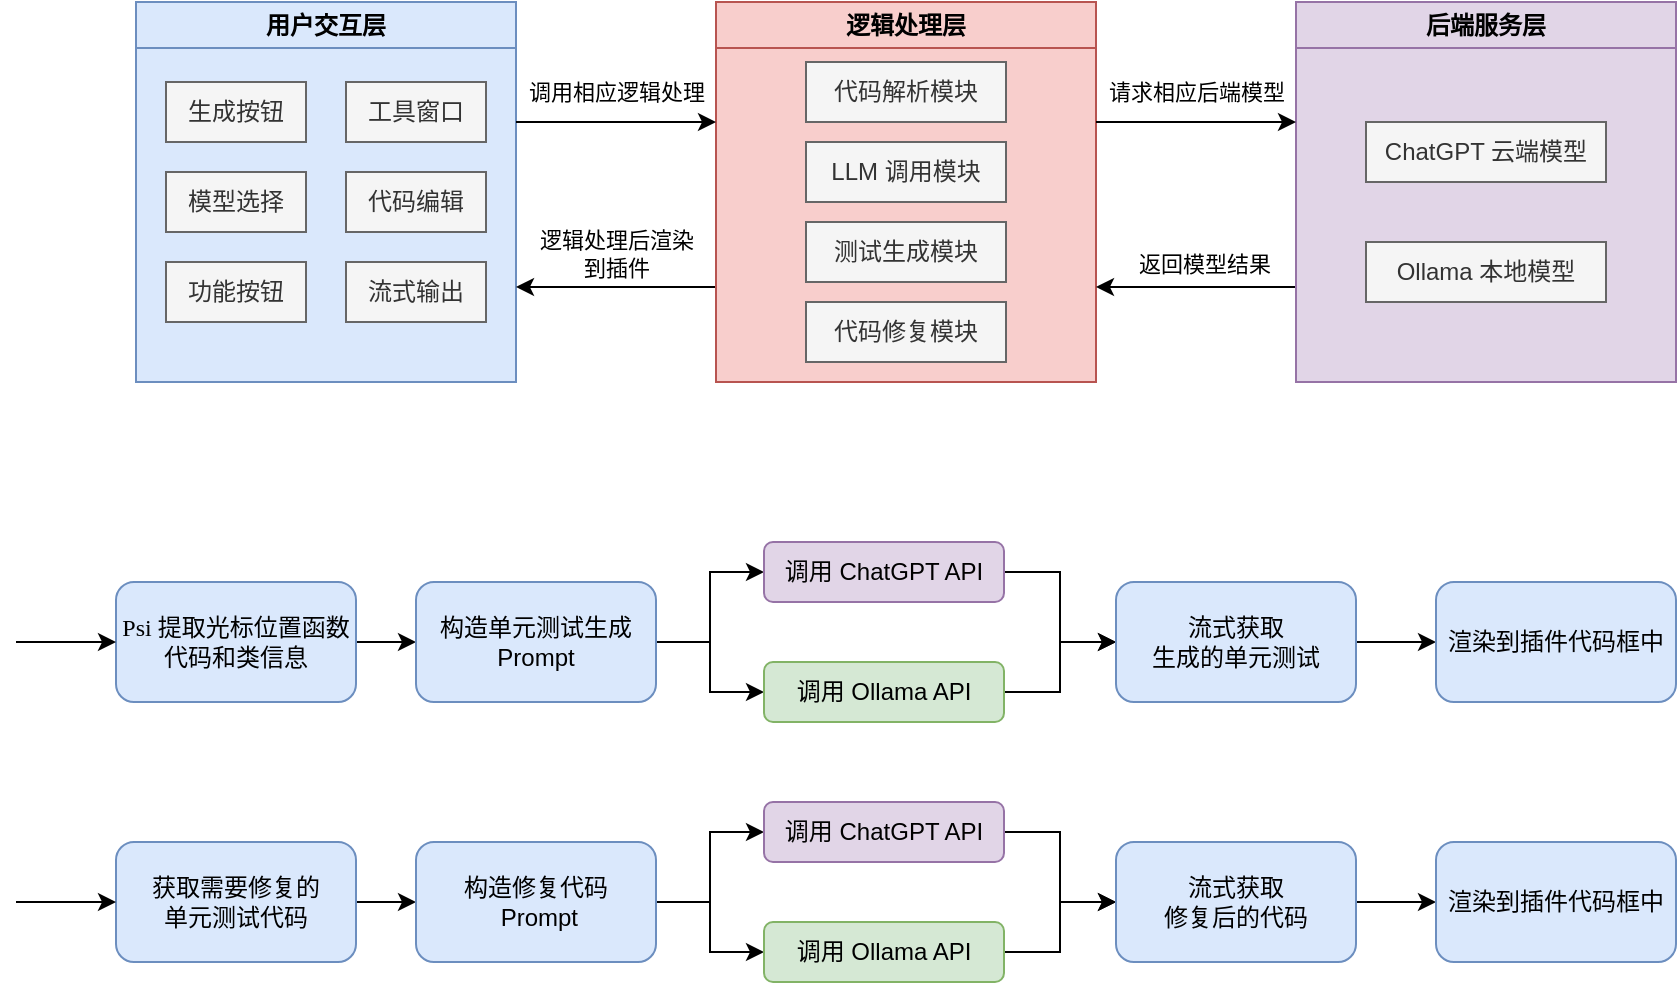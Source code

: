 <mxfile version="26.2.6">
  <diagram name="第 1 页" id="6DpLlCWaY8ZBgLnBTP_y">
    <mxGraphModel dx="2015" dy="751" grid="0" gridSize="10" guides="1" tooltips="1" connect="1" arrows="1" fold="1" page="0" pageScale="1" pageWidth="827" pageHeight="1169" math="0" shadow="0">
      <root>
        <mxCell id="0" />
        <mxCell id="1" parent="0" />
        <mxCell id="aPi-cPo7kPyFYFWUjn6L-5" value="" style="group" vertex="1" connectable="0" parent="1">
          <mxGeometry x="-500" y="95" width="770" height="190" as="geometry" />
        </mxCell>
        <mxCell id="Bfk7pSOGzqyUmf910UU_-28" value="&lt;div&gt;用户交互层&lt;/div&gt;" style="swimlane;whiteSpace=wrap;html=1;startSize=23;fillColor=#dae8fc;strokeColor=#6c8ebf;swimlaneFillColor=#DAE8FC;" parent="aPi-cPo7kPyFYFWUjn6L-5" vertex="1">
          <mxGeometry width="190" height="190" as="geometry">
            <mxRectangle x="-170" y="80" width="100" height="30" as="alternateBounds" />
          </mxGeometry>
        </mxCell>
        <mxCell id="Bfk7pSOGzqyUmf910UU_-29" value="生成按钮" style="rounded=0;whiteSpace=wrap;html=1;fillColor=#f5f5f5;fontColor=#333333;strokeColor=#666666;" parent="Bfk7pSOGzqyUmf910UU_-28" vertex="1">
          <mxGeometry x="15" y="40" width="70" height="30" as="geometry" />
        </mxCell>
        <mxCell id="Bfk7pSOGzqyUmf910UU_-30" value="工具窗口" style="rounded=0;whiteSpace=wrap;html=1;fillColor=#f5f5f5;fontColor=#333333;strokeColor=#666666;" parent="Bfk7pSOGzqyUmf910UU_-28" vertex="1">
          <mxGeometry x="105" y="40" width="70" height="30" as="geometry" />
        </mxCell>
        <mxCell id="Bfk7pSOGzqyUmf910UU_-31" value="模型选择" style="rounded=0;whiteSpace=wrap;html=1;fillColor=#f5f5f5;fontColor=#333333;strokeColor=#666666;" parent="Bfk7pSOGzqyUmf910UU_-28" vertex="1">
          <mxGeometry x="15" y="85" width="70" height="30" as="geometry" />
        </mxCell>
        <mxCell id="Bfk7pSOGzqyUmf910UU_-32" value="代码编辑" style="rounded=0;whiteSpace=wrap;html=1;fillColor=#f5f5f5;fontColor=#333333;strokeColor=#666666;" parent="Bfk7pSOGzqyUmf910UU_-28" vertex="1">
          <mxGeometry x="105" y="85" width="70" height="30" as="geometry" />
        </mxCell>
        <mxCell id="Bfk7pSOGzqyUmf910UU_-33" value="功能按钮" style="rounded=0;whiteSpace=wrap;html=1;fillColor=#f5f5f5;fontColor=#333333;strokeColor=#666666;" parent="Bfk7pSOGzqyUmf910UU_-28" vertex="1">
          <mxGeometry x="15" y="130" width="70" height="30" as="geometry" />
        </mxCell>
        <mxCell id="Bfk7pSOGzqyUmf910UU_-34" value="流式输出" style="rounded=0;whiteSpace=wrap;html=1;fillColor=#f5f5f5;fontColor=#333333;strokeColor=#666666;" parent="Bfk7pSOGzqyUmf910UU_-28" vertex="1">
          <mxGeometry x="105" y="130" width="70" height="30" as="geometry" />
        </mxCell>
        <mxCell id="Bfk7pSOGzqyUmf910UU_-35" style="edgeStyle=orthogonalEdgeStyle;rounded=0;orthogonalLoop=1;jettySize=auto;html=1;exitX=0;exitY=0.75;exitDx=0;exitDy=0;entryX=1;entryY=0.75;entryDx=0;entryDy=0;" parent="aPi-cPo7kPyFYFWUjn6L-5" source="Bfk7pSOGzqyUmf910UU_-37" target="Bfk7pSOGzqyUmf910UU_-28" edge="1">
          <mxGeometry relative="1" as="geometry" />
        </mxCell>
        <mxCell id="Bfk7pSOGzqyUmf910UU_-36" value="&lt;div&gt;逻辑处理后渲染&lt;/div&gt;&lt;div&gt;到插件&lt;/div&gt;" style="edgeLabel;html=1;align=center;verticalAlign=middle;resizable=0;points=[];" parent="Bfk7pSOGzqyUmf910UU_-35" vertex="1" connectable="0">
          <mxGeometry x="-0.18" y="1" relative="1" as="geometry">
            <mxPoint x="-9" y="-18" as="offset" />
          </mxGeometry>
        </mxCell>
        <mxCell id="Bfk7pSOGzqyUmf910UU_-37" value="&lt;div&gt;逻辑处理层&lt;/div&gt;" style="swimlane;whiteSpace=wrap;html=1;startSize=23;fillColor=#f8cecc;strokeColor=#b85450;swimlaneFillColor=#F8CECC;" parent="aPi-cPo7kPyFYFWUjn6L-5" vertex="1">
          <mxGeometry x="290" width="190" height="190" as="geometry">
            <mxRectangle x="-170" y="80" width="100" height="30" as="alternateBounds" />
          </mxGeometry>
        </mxCell>
        <mxCell id="Bfk7pSOGzqyUmf910UU_-38" value="代码解析模块" style="rounded=0;whiteSpace=wrap;html=1;fillColor=#f5f5f5;strokeColor=#666666;fontColor=#333333;" parent="Bfk7pSOGzqyUmf910UU_-37" vertex="1">
          <mxGeometry x="45" y="30" width="100" height="30" as="geometry" />
        </mxCell>
        <mxCell id="Bfk7pSOGzqyUmf910UU_-39" value="LLM 调用模块" style="rounded=0;whiteSpace=wrap;html=1;fillColor=#f5f5f5;strokeColor=#666666;fontColor=#333333;" parent="Bfk7pSOGzqyUmf910UU_-37" vertex="1">
          <mxGeometry x="45" y="70" width="100" height="30" as="geometry" />
        </mxCell>
        <mxCell id="Bfk7pSOGzqyUmf910UU_-40" value="测试生成模块" style="rounded=0;whiteSpace=wrap;html=1;fillColor=#f5f5f5;strokeColor=#666666;fontColor=#333333;" parent="Bfk7pSOGzqyUmf910UU_-37" vertex="1">
          <mxGeometry x="45" y="110" width="100" height="30" as="geometry" />
        </mxCell>
        <mxCell id="Bfk7pSOGzqyUmf910UU_-41" value="代码修复模块" style="rounded=0;whiteSpace=wrap;html=1;fillColor=#f5f5f5;strokeColor=#666666;fontColor=#333333;" parent="Bfk7pSOGzqyUmf910UU_-37" vertex="1">
          <mxGeometry x="45" y="150" width="100" height="30" as="geometry" />
        </mxCell>
        <mxCell id="Bfk7pSOGzqyUmf910UU_-42" style="edgeStyle=orthogonalEdgeStyle;rounded=0;orthogonalLoop=1;jettySize=auto;html=1;exitX=0;exitY=0.75;exitDx=0;exitDy=0;entryX=1;entryY=0.75;entryDx=0;entryDy=0;" parent="aPi-cPo7kPyFYFWUjn6L-5" source="Bfk7pSOGzqyUmf910UU_-44" target="Bfk7pSOGzqyUmf910UU_-37" edge="1">
          <mxGeometry relative="1" as="geometry" />
        </mxCell>
        <mxCell id="Bfk7pSOGzqyUmf910UU_-43" value="返回模型结果" style="edgeLabel;html=1;align=center;verticalAlign=middle;resizable=0;points=[];" parent="Bfk7pSOGzqyUmf910UU_-42" vertex="1" connectable="0">
          <mxGeometry x="-0.08" relative="1" as="geometry">
            <mxPoint y="-12" as="offset" />
          </mxGeometry>
        </mxCell>
        <mxCell id="Bfk7pSOGzqyUmf910UU_-44" value="&lt;div&gt;后端服务层&lt;/div&gt;" style="swimlane;whiteSpace=wrap;html=1;startSize=23;fillColor=#e1d5e7;strokeColor=#9673a6;swimlaneFillColor=#E1D5E7;" parent="aPi-cPo7kPyFYFWUjn6L-5" vertex="1">
          <mxGeometry x="580" width="190" height="190" as="geometry">
            <mxRectangle x="-170" y="80" width="100" height="30" as="alternateBounds" />
          </mxGeometry>
        </mxCell>
        <mxCell id="Bfk7pSOGzqyUmf910UU_-45" value="ChatGPT 云端模型" style="rounded=0;whiteSpace=wrap;html=1;fillColor=#f5f5f5;strokeColor=#666666;fontColor=#333333;" parent="Bfk7pSOGzqyUmf910UU_-44" vertex="1">
          <mxGeometry x="35" y="60" width="120" height="30" as="geometry" />
        </mxCell>
        <mxCell id="Bfk7pSOGzqyUmf910UU_-46" value="Ollama 本地模型" style="rounded=0;whiteSpace=wrap;html=1;fillColor=#f5f5f5;strokeColor=#666666;fontColor=#333333;" parent="Bfk7pSOGzqyUmf910UU_-44" vertex="1">
          <mxGeometry x="35" y="120" width="120" height="30" as="geometry" />
        </mxCell>
        <mxCell id="Bfk7pSOGzqyUmf910UU_-47" value="" style="endArrow=classic;html=1;rounded=0;" parent="aPi-cPo7kPyFYFWUjn6L-5" edge="1">
          <mxGeometry width="50" height="50" relative="1" as="geometry">
            <mxPoint x="190" y="60" as="sourcePoint" />
            <mxPoint x="290" y="60" as="targetPoint" />
          </mxGeometry>
        </mxCell>
        <mxCell id="Bfk7pSOGzqyUmf910UU_-48" value="&lt;div&gt;调用相应逻辑处理&lt;/div&gt;" style="edgeLabel;html=1;align=center;verticalAlign=middle;resizable=0;points=[];" parent="Bfk7pSOGzqyUmf910UU_-47" vertex="1" connectable="0">
          <mxGeometry x="0.04" y="2" relative="1" as="geometry">
            <mxPoint x="-2" y="-13" as="offset" />
          </mxGeometry>
        </mxCell>
        <mxCell id="Bfk7pSOGzqyUmf910UU_-49" value="" style="endArrow=classic;html=1;rounded=0;" parent="aPi-cPo7kPyFYFWUjn6L-5" edge="1">
          <mxGeometry width="50" height="50" relative="1" as="geometry">
            <mxPoint x="480" y="60" as="sourcePoint" />
            <mxPoint x="580" y="60" as="targetPoint" />
          </mxGeometry>
        </mxCell>
        <mxCell id="Bfk7pSOGzqyUmf910UU_-50" value="请求相应后端模型" style="edgeLabel;html=1;align=center;verticalAlign=middle;resizable=0;points=[];" parent="Bfk7pSOGzqyUmf910UU_-49" vertex="1" connectable="0">
          <mxGeometry x="-0.24" y="-1" relative="1" as="geometry">
            <mxPoint x="12" y="-16" as="offset" />
          </mxGeometry>
        </mxCell>
        <mxCell id="aPi-cPo7kPyFYFWUjn6L-6" value="" style="group" vertex="1" connectable="0" parent="1">
          <mxGeometry x="-560" y="365" width="830" height="90" as="geometry" />
        </mxCell>
        <mxCell id="Bfk7pSOGzqyUmf910UU_-2" value="" style="edgeStyle=orthogonalEdgeStyle;rounded=0;orthogonalLoop=1;jettySize=auto;html=1;" parent="aPi-cPo7kPyFYFWUjn6L-6" source="Bfk7pSOGzqyUmf910UU_-3" target="Bfk7pSOGzqyUmf910UU_-7" edge="1">
          <mxGeometry relative="1" as="geometry" />
        </mxCell>
        <mxCell id="Bfk7pSOGzqyUmf910UU_-3" value="&lt;p class=&quot;MsoNormal&quot;&gt;&lt;span style=&quot;mso-spacerun:&#39;yes&#39;;font-family:宋体;mso-bidi-font-family:&#39;Times New Roman&#39;;&lt;br/&gt;font-size:10.5pt;mso-font-kerning:1.0pt;&quot;&gt;&lt;font face=&quot;宋体&quot;&gt;Psi 提取光标位置函数代码和类信息&lt;/font&gt;&lt;/span&gt;&lt;/p&gt;" style="rounded=1;whiteSpace=wrap;html=1;fillColor=#dae8fc;strokeColor=#6c8ebf;" parent="aPi-cPo7kPyFYFWUjn6L-6" vertex="1">
          <mxGeometry x="50" y="20" width="120" height="60" as="geometry" />
        </mxCell>
        <mxCell id="Bfk7pSOGzqyUmf910UU_-4" value="" style="endArrow=classic;html=1;rounded=0;entryX=0;entryY=0.5;entryDx=0;entryDy=0;" parent="aPi-cPo7kPyFYFWUjn6L-6" target="Bfk7pSOGzqyUmf910UU_-3" edge="1">
          <mxGeometry width="50" height="50" relative="1" as="geometry">
            <mxPoint y="50" as="sourcePoint" />
            <mxPoint x="60" y="50" as="targetPoint" />
          </mxGeometry>
        </mxCell>
        <mxCell id="Bfk7pSOGzqyUmf910UU_-5" value="" style="edgeStyle=orthogonalEdgeStyle;rounded=0;orthogonalLoop=1;jettySize=auto;html=1;entryX=0;entryY=0.5;entryDx=0;entryDy=0;" parent="aPi-cPo7kPyFYFWUjn6L-6" source="Bfk7pSOGzqyUmf910UU_-7" target="Bfk7pSOGzqyUmf910UU_-9" edge="1">
          <mxGeometry relative="1" as="geometry" />
        </mxCell>
        <mxCell id="Bfk7pSOGzqyUmf910UU_-6" style="edgeStyle=orthogonalEdgeStyle;rounded=0;orthogonalLoop=1;jettySize=auto;html=1;exitX=1;exitY=0.5;exitDx=0;exitDy=0;entryX=0;entryY=0.5;entryDx=0;entryDy=0;" parent="aPi-cPo7kPyFYFWUjn6L-6" source="Bfk7pSOGzqyUmf910UU_-7" target="Bfk7pSOGzqyUmf910UU_-11" edge="1">
          <mxGeometry relative="1" as="geometry" />
        </mxCell>
        <mxCell id="Bfk7pSOGzqyUmf910UU_-7" value="构造单元测试生成Prompt" style="whiteSpace=wrap;html=1;rounded=1;fillColor=#dae8fc;strokeColor=#6c8ebf;" parent="aPi-cPo7kPyFYFWUjn6L-6" vertex="1">
          <mxGeometry x="200" y="20" width="120" height="60" as="geometry" />
        </mxCell>
        <mxCell id="Bfk7pSOGzqyUmf910UU_-8" value="" style="edgeStyle=orthogonalEdgeStyle;rounded=0;orthogonalLoop=1;jettySize=auto;html=1;" parent="aPi-cPo7kPyFYFWUjn6L-6" source="Bfk7pSOGzqyUmf910UU_-9" target="Bfk7pSOGzqyUmf910UU_-13" edge="1">
          <mxGeometry relative="1" as="geometry" />
        </mxCell>
        <mxCell id="Bfk7pSOGzqyUmf910UU_-9" value="调用 ChatGPT API" style="whiteSpace=wrap;html=1;rounded=1;fillColor=#e1d5e7;strokeColor=#9673a6;" parent="aPi-cPo7kPyFYFWUjn6L-6" vertex="1">
          <mxGeometry x="374" width="120" height="30" as="geometry" />
        </mxCell>
        <mxCell id="Bfk7pSOGzqyUmf910UU_-10" style="edgeStyle=orthogonalEdgeStyle;rounded=0;orthogonalLoop=1;jettySize=auto;html=1;exitX=1;exitY=0.5;exitDx=0;exitDy=0;entryX=0;entryY=0.5;entryDx=0;entryDy=0;" parent="aPi-cPo7kPyFYFWUjn6L-6" source="Bfk7pSOGzqyUmf910UU_-11" target="Bfk7pSOGzqyUmf910UU_-13" edge="1">
          <mxGeometry relative="1" as="geometry" />
        </mxCell>
        <mxCell id="Bfk7pSOGzqyUmf910UU_-11" value="调用 Ollama API" style="whiteSpace=wrap;html=1;rounded=1;fillColor=#d5e8d4;strokeColor=#82b366;" parent="aPi-cPo7kPyFYFWUjn6L-6" vertex="1">
          <mxGeometry x="374" y="60" width="120" height="30" as="geometry" />
        </mxCell>
        <mxCell id="Bfk7pSOGzqyUmf910UU_-12" value="" style="edgeStyle=orthogonalEdgeStyle;rounded=0;orthogonalLoop=1;jettySize=auto;html=1;" parent="aPi-cPo7kPyFYFWUjn6L-6" source="Bfk7pSOGzqyUmf910UU_-13" target="Bfk7pSOGzqyUmf910UU_-26" edge="1">
          <mxGeometry relative="1" as="geometry" />
        </mxCell>
        <mxCell id="Bfk7pSOGzqyUmf910UU_-13" value="&lt;div&gt;流式获取&lt;/div&gt;&lt;div&gt;生成的单元测试&lt;/div&gt;" style="rounded=1;whiteSpace=wrap;html=1;fillColor=#dae8fc;strokeColor=#6c8ebf;" parent="aPi-cPo7kPyFYFWUjn6L-6" vertex="1">
          <mxGeometry x="550" y="20" width="120" height="60" as="geometry" />
        </mxCell>
        <mxCell id="Bfk7pSOGzqyUmf910UU_-26" value="渲染到插件代码框中" style="whiteSpace=wrap;html=1;rounded=1;fillColor=#dae8fc;strokeColor=#6c8ebf;" parent="aPi-cPo7kPyFYFWUjn6L-6" vertex="1">
          <mxGeometry x="710" y="20" width="120" height="60" as="geometry" />
        </mxCell>
        <mxCell id="aPi-cPo7kPyFYFWUjn6L-7" value="" style="group" vertex="1" connectable="0" parent="1">
          <mxGeometry x="-560" y="495" width="830" height="90" as="geometry" />
        </mxCell>
        <mxCell id="Bfk7pSOGzqyUmf910UU_-14" value="" style="edgeStyle=orthogonalEdgeStyle;rounded=0;orthogonalLoop=1;jettySize=auto;html=1;" parent="aPi-cPo7kPyFYFWUjn6L-7" source="Bfk7pSOGzqyUmf910UU_-15" target="Bfk7pSOGzqyUmf910UU_-19" edge="1">
          <mxGeometry relative="1" as="geometry" />
        </mxCell>
        <mxCell id="Bfk7pSOGzqyUmf910UU_-15" value="&lt;div&gt;获取需要修复的&lt;/div&gt;&lt;div&gt;单元测试代码&lt;/div&gt;" style="rounded=1;whiteSpace=wrap;html=1;fillColor=#dae8fc;strokeColor=#6c8ebf;" parent="aPi-cPo7kPyFYFWUjn6L-7" vertex="1">
          <mxGeometry x="50" y="20" width="120" height="60" as="geometry" />
        </mxCell>
        <mxCell id="Bfk7pSOGzqyUmf910UU_-16" value="" style="endArrow=classic;html=1;rounded=0;entryX=0;entryY=0.5;entryDx=0;entryDy=0;" parent="aPi-cPo7kPyFYFWUjn6L-7" target="Bfk7pSOGzqyUmf910UU_-15" edge="1">
          <mxGeometry width="50" height="50" relative="1" as="geometry">
            <mxPoint y="50" as="sourcePoint" />
            <mxPoint x="60" y="50" as="targetPoint" />
          </mxGeometry>
        </mxCell>
        <mxCell id="Bfk7pSOGzqyUmf910UU_-17" value="" style="edgeStyle=orthogonalEdgeStyle;rounded=0;orthogonalLoop=1;jettySize=auto;html=1;entryX=0;entryY=0.5;entryDx=0;entryDy=0;" parent="aPi-cPo7kPyFYFWUjn6L-7" source="Bfk7pSOGzqyUmf910UU_-19" target="Bfk7pSOGzqyUmf910UU_-21" edge="1">
          <mxGeometry relative="1" as="geometry" />
        </mxCell>
        <mxCell id="Bfk7pSOGzqyUmf910UU_-18" style="edgeStyle=orthogonalEdgeStyle;rounded=0;orthogonalLoop=1;jettySize=auto;html=1;exitX=1;exitY=0.5;exitDx=0;exitDy=0;entryX=0;entryY=0.5;entryDx=0;entryDy=0;" parent="aPi-cPo7kPyFYFWUjn6L-7" source="Bfk7pSOGzqyUmf910UU_-19" target="Bfk7pSOGzqyUmf910UU_-23" edge="1">
          <mxGeometry relative="1" as="geometry" />
        </mxCell>
        <mxCell id="Bfk7pSOGzqyUmf910UU_-19" value="&lt;div&gt;构造修复代码&lt;/div&gt;&lt;div&gt;&amp;nbsp;Prompt&lt;/div&gt;" style="whiteSpace=wrap;html=1;rounded=1;fillColor=#dae8fc;strokeColor=#6c8ebf;" parent="aPi-cPo7kPyFYFWUjn6L-7" vertex="1">
          <mxGeometry x="200" y="20" width="120" height="60" as="geometry" />
        </mxCell>
        <mxCell id="Bfk7pSOGzqyUmf910UU_-20" value="" style="edgeStyle=orthogonalEdgeStyle;rounded=0;orthogonalLoop=1;jettySize=auto;html=1;" parent="aPi-cPo7kPyFYFWUjn6L-7" source="Bfk7pSOGzqyUmf910UU_-21" target="Bfk7pSOGzqyUmf910UU_-25" edge="1">
          <mxGeometry relative="1" as="geometry" />
        </mxCell>
        <mxCell id="Bfk7pSOGzqyUmf910UU_-21" value="调用 ChatGPT API" style="whiteSpace=wrap;html=1;rounded=1;fillColor=#e1d5e7;strokeColor=#9673a6;" parent="aPi-cPo7kPyFYFWUjn6L-7" vertex="1">
          <mxGeometry x="374" width="120" height="30" as="geometry" />
        </mxCell>
        <mxCell id="Bfk7pSOGzqyUmf910UU_-22" style="edgeStyle=orthogonalEdgeStyle;rounded=0;orthogonalLoop=1;jettySize=auto;html=1;exitX=1;exitY=0.5;exitDx=0;exitDy=0;entryX=0;entryY=0.5;entryDx=0;entryDy=0;" parent="aPi-cPo7kPyFYFWUjn6L-7" source="Bfk7pSOGzqyUmf910UU_-23" target="Bfk7pSOGzqyUmf910UU_-25" edge="1">
          <mxGeometry relative="1" as="geometry" />
        </mxCell>
        <mxCell id="Bfk7pSOGzqyUmf910UU_-23" value="调用 Ollama API" style="whiteSpace=wrap;html=1;rounded=1;fillColor=#d5e8d4;strokeColor=#82b366;" parent="aPi-cPo7kPyFYFWUjn6L-7" vertex="1">
          <mxGeometry x="374" y="60" width="120" height="30" as="geometry" />
        </mxCell>
        <mxCell id="Bfk7pSOGzqyUmf910UU_-24" style="edgeStyle=orthogonalEdgeStyle;rounded=0;orthogonalLoop=1;jettySize=auto;html=1;exitX=1;exitY=0.5;exitDx=0;exitDy=0;" parent="aPi-cPo7kPyFYFWUjn6L-7" source="Bfk7pSOGzqyUmf910UU_-25" target="Bfk7pSOGzqyUmf910UU_-27" edge="1">
          <mxGeometry relative="1" as="geometry" />
        </mxCell>
        <mxCell id="Bfk7pSOGzqyUmf910UU_-25" value="&lt;div&gt;流式获取&lt;/div&gt;&lt;div&gt;修复后的代码&lt;/div&gt;" style="rounded=1;whiteSpace=wrap;html=1;fillColor=#dae8fc;strokeColor=#6c8ebf;" parent="aPi-cPo7kPyFYFWUjn6L-7" vertex="1">
          <mxGeometry x="550" y="20" width="120" height="60" as="geometry" />
        </mxCell>
        <mxCell id="Bfk7pSOGzqyUmf910UU_-27" value="渲染到插件代码框中" style="whiteSpace=wrap;html=1;rounded=1;fillColor=#dae8fc;strokeColor=#6c8ebf;" parent="aPi-cPo7kPyFYFWUjn6L-7" vertex="1">
          <mxGeometry x="710" y="20" width="120" height="60" as="geometry" />
        </mxCell>
      </root>
    </mxGraphModel>
  </diagram>
</mxfile>
